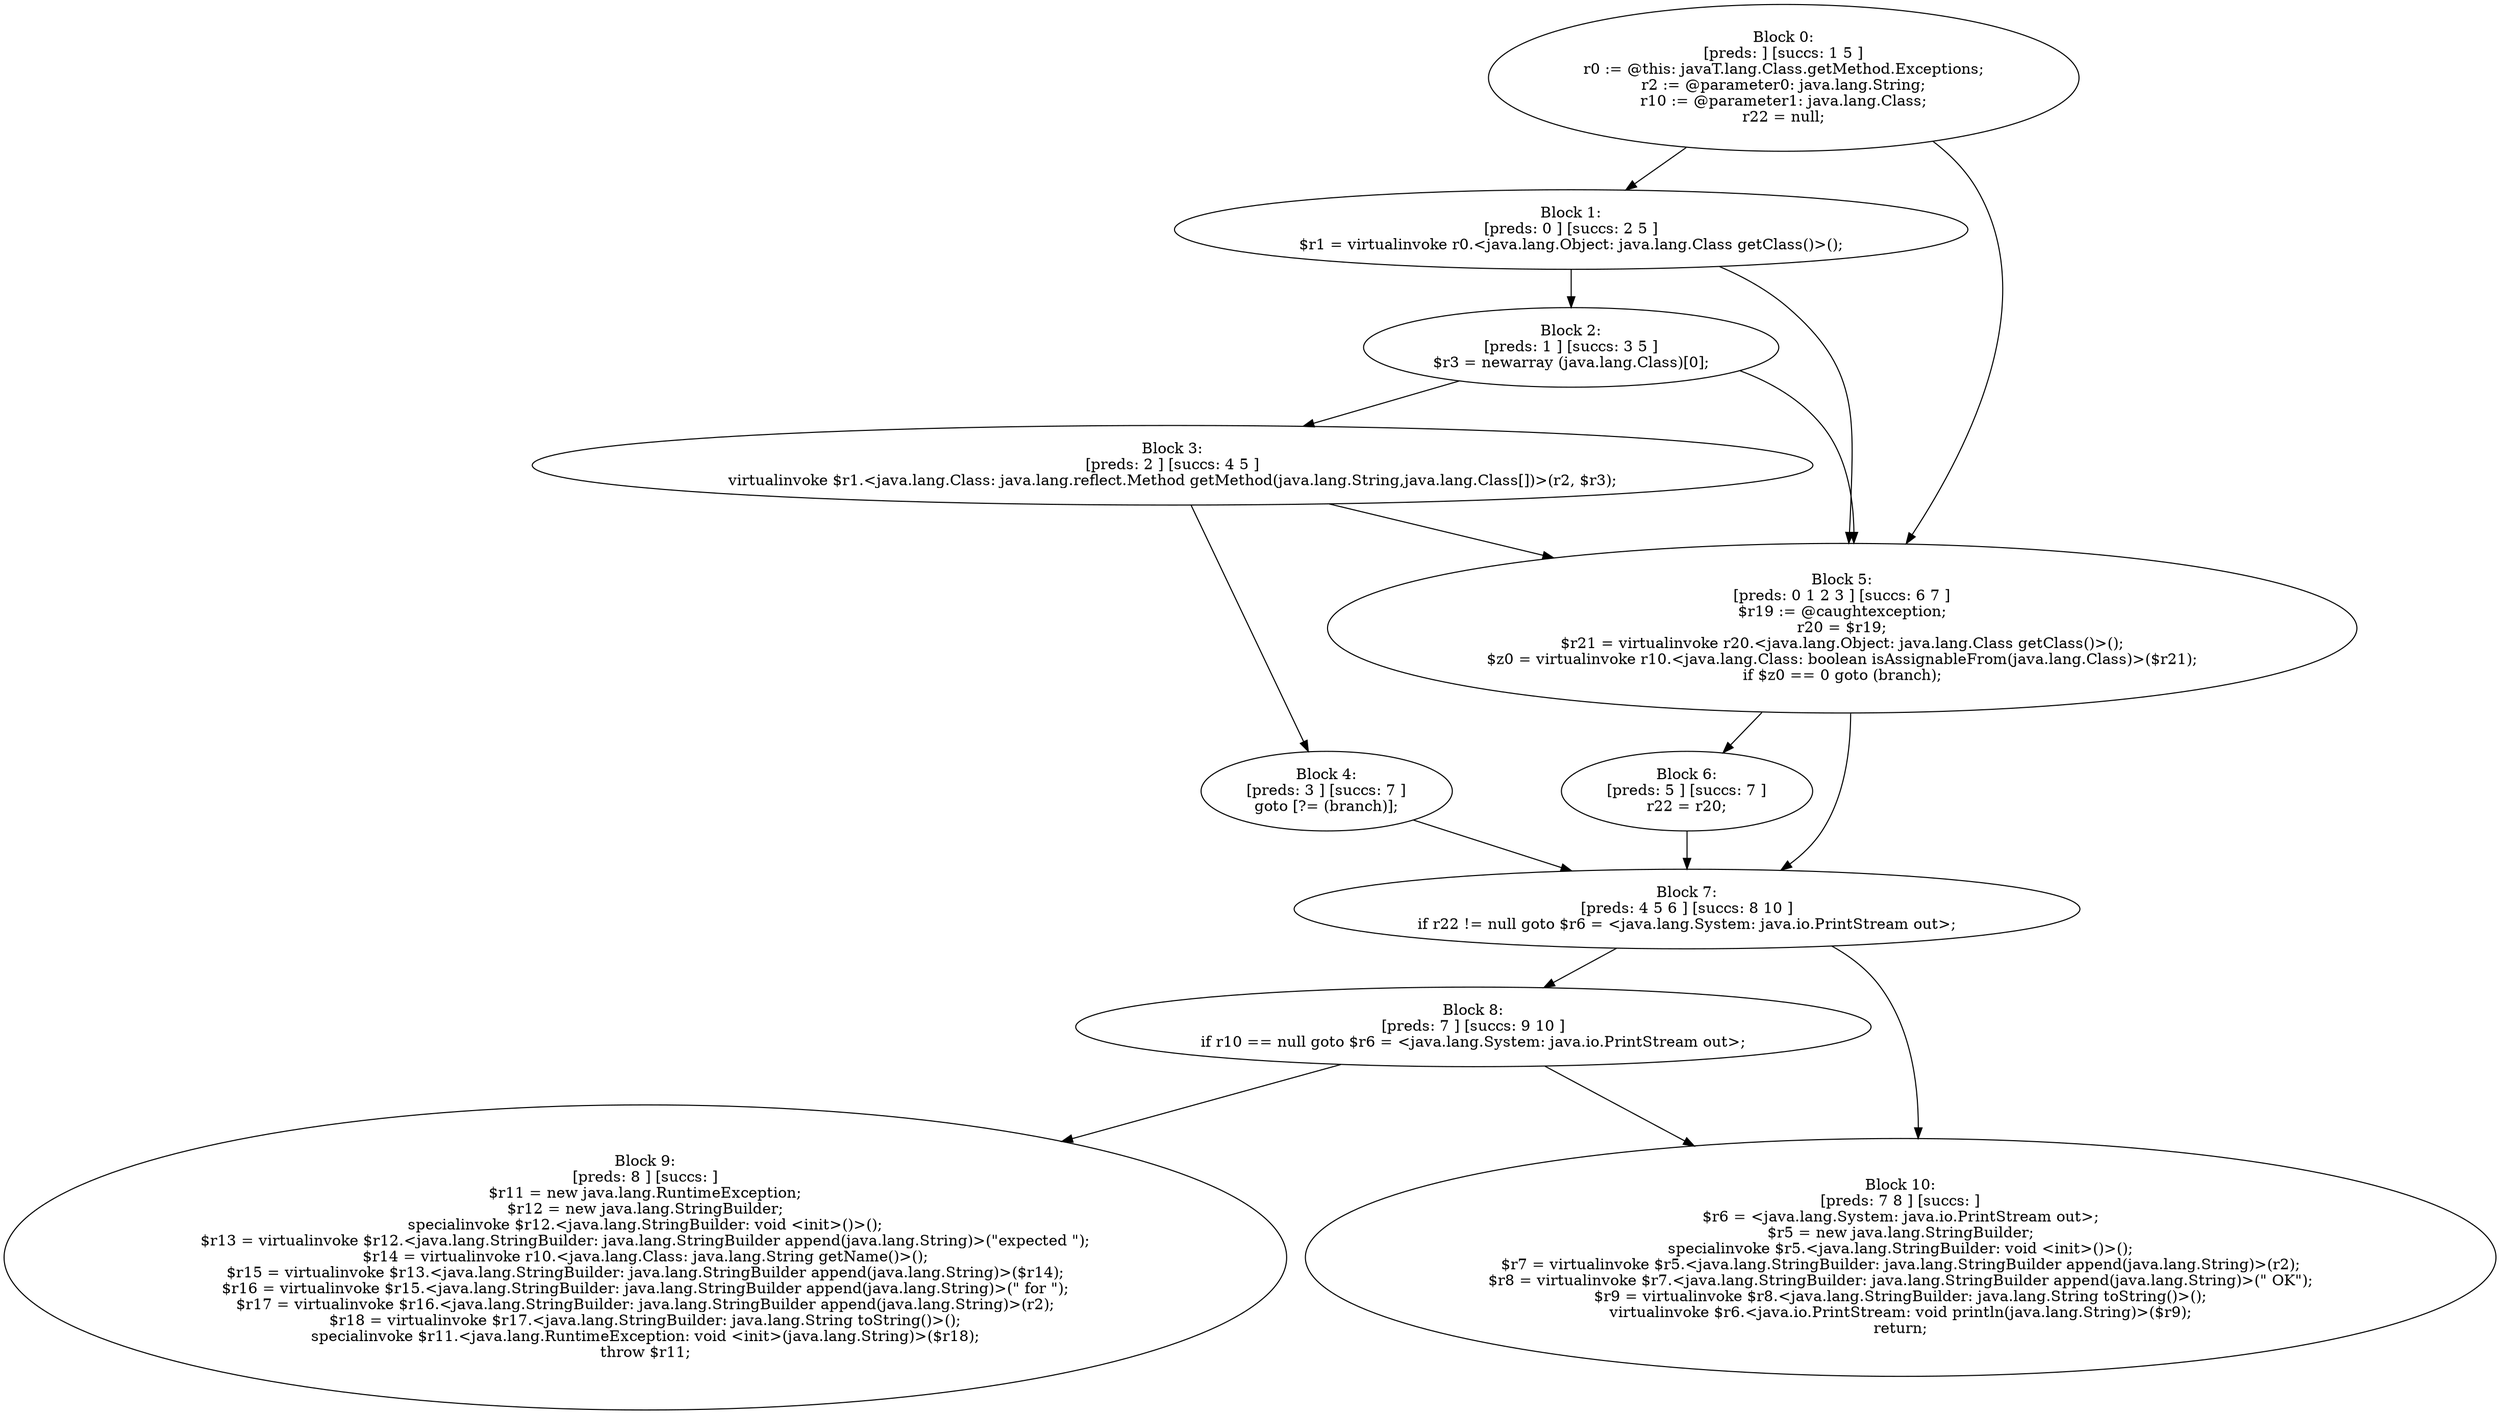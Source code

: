 digraph "unitGraph" {
    "Block 0:
[preds: ] [succs: 1 5 ]
r0 := @this: javaT.lang.Class.getMethod.Exceptions;
r2 := @parameter0: java.lang.String;
r10 := @parameter1: java.lang.Class;
r22 = null;
"
    "Block 1:
[preds: 0 ] [succs: 2 5 ]
$r1 = virtualinvoke r0.<java.lang.Object: java.lang.Class getClass()>();
"
    "Block 2:
[preds: 1 ] [succs: 3 5 ]
$r3 = newarray (java.lang.Class)[0];
"
    "Block 3:
[preds: 2 ] [succs: 4 5 ]
virtualinvoke $r1.<java.lang.Class: java.lang.reflect.Method getMethod(java.lang.String,java.lang.Class[])>(r2, $r3);
"
    "Block 4:
[preds: 3 ] [succs: 7 ]
goto [?= (branch)];
"
    "Block 5:
[preds: 0 1 2 3 ] [succs: 6 7 ]
$r19 := @caughtexception;
r20 = $r19;
$r21 = virtualinvoke r20.<java.lang.Object: java.lang.Class getClass()>();
$z0 = virtualinvoke r10.<java.lang.Class: boolean isAssignableFrom(java.lang.Class)>($r21);
if $z0 == 0 goto (branch);
"
    "Block 6:
[preds: 5 ] [succs: 7 ]
r22 = r20;
"
    "Block 7:
[preds: 4 5 6 ] [succs: 8 10 ]
if r22 != null goto $r6 = <java.lang.System: java.io.PrintStream out>;
"
    "Block 8:
[preds: 7 ] [succs: 9 10 ]
if r10 == null goto $r6 = <java.lang.System: java.io.PrintStream out>;
"
    "Block 9:
[preds: 8 ] [succs: ]
$r11 = new java.lang.RuntimeException;
$r12 = new java.lang.StringBuilder;
specialinvoke $r12.<java.lang.StringBuilder: void <init>()>();
$r13 = virtualinvoke $r12.<java.lang.StringBuilder: java.lang.StringBuilder append(java.lang.String)>(\"expected \");
$r14 = virtualinvoke r10.<java.lang.Class: java.lang.String getName()>();
$r15 = virtualinvoke $r13.<java.lang.StringBuilder: java.lang.StringBuilder append(java.lang.String)>($r14);
$r16 = virtualinvoke $r15.<java.lang.StringBuilder: java.lang.StringBuilder append(java.lang.String)>(\" for \");
$r17 = virtualinvoke $r16.<java.lang.StringBuilder: java.lang.StringBuilder append(java.lang.String)>(r2);
$r18 = virtualinvoke $r17.<java.lang.StringBuilder: java.lang.String toString()>();
specialinvoke $r11.<java.lang.RuntimeException: void <init>(java.lang.String)>($r18);
throw $r11;
"
    "Block 10:
[preds: 7 8 ] [succs: ]
$r6 = <java.lang.System: java.io.PrintStream out>;
$r5 = new java.lang.StringBuilder;
specialinvoke $r5.<java.lang.StringBuilder: void <init>()>();
$r7 = virtualinvoke $r5.<java.lang.StringBuilder: java.lang.StringBuilder append(java.lang.String)>(r2);
$r8 = virtualinvoke $r7.<java.lang.StringBuilder: java.lang.StringBuilder append(java.lang.String)>(\" OK\");
$r9 = virtualinvoke $r8.<java.lang.StringBuilder: java.lang.String toString()>();
virtualinvoke $r6.<java.io.PrintStream: void println(java.lang.String)>($r9);
return;
"
    "Block 0:
[preds: ] [succs: 1 5 ]
r0 := @this: javaT.lang.Class.getMethod.Exceptions;
r2 := @parameter0: java.lang.String;
r10 := @parameter1: java.lang.Class;
r22 = null;
"->"Block 1:
[preds: 0 ] [succs: 2 5 ]
$r1 = virtualinvoke r0.<java.lang.Object: java.lang.Class getClass()>();
";
    "Block 0:
[preds: ] [succs: 1 5 ]
r0 := @this: javaT.lang.Class.getMethod.Exceptions;
r2 := @parameter0: java.lang.String;
r10 := @parameter1: java.lang.Class;
r22 = null;
"->"Block 5:
[preds: 0 1 2 3 ] [succs: 6 7 ]
$r19 := @caughtexception;
r20 = $r19;
$r21 = virtualinvoke r20.<java.lang.Object: java.lang.Class getClass()>();
$z0 = virtualinvoke r10.<java.lang.Class: boolean isAssignableFrom(java.lang.Class)>($r21);
if $z0 == 0 goto (branch);
";
    "Block 1:
[preds: 0 ] [succs: 2 5 ]
$r1 = virtualinvoke r0.<java.lang.Object: java.lang.Class getClass()>();
"->"Block 2:
[preds: 1 ] [succs: 3 5 ]
$r3 = newarray (java.lang.Class)[0];
";
    "Block 1:
[preds: 0 ] [succs: 2 5 ]
$r1 = virtualinvoke r0.<java.lang.Object: java.lang.Class getClass()>();
"->"Block 5:
[preds: 0 1 2 3 ] [succs: 6 7 ]
$r19 := @caughtexception;
r20 = $r19;
$r21 = virtualinvoke r20.<java.lang.Object: java.lang.Class getClass()>();
$z0 = virtualinvoke r10.<java.lang.Class: boolean isAssignableFrom(java.lang.Class)>($r21);
if $z0 == 0 goto (branch);
";
    "Block 2:
[preds: 1 ] [succs: 3 5 ]
$r3 = newarray (java.lang.Class)[0];
"->"Block 3:
[preds: 2 ] [succs: 4 5 ]
virtualinvoke $r1.<java.lang.Class: java.lang.reflect.Method getMethod(java.lang.String,java.lang.Class[])>(r2, $r3);
";
    "Block 2:
[preds: 1 ] [succs: 3 5 ]
$r3 = newarray (java.lang.Class)[0];
"->"Block 5:
[preds: 0 1 2 3 ] [succs: 6 7 ]
$r19 := @caughtexception;
r20 = $r19;
$r21 = virtualinvoke r20.<java.lang.Object: java.lang.Class getClass()>();
$z0 = virtualinvoke r10.<java.lang.Class: boolean isAssignableFrom(java.lang.Class)>($r21);
if $z0 == 0 goto (branch);
";
    "Block 3:
[preds: 2 ] [succs: 4 5 ]
virtualinvoke $r1.<java.lang.Class: java.lang.reflect.Method getMethod(java.lang.String,java.lang.Class[])>(r2, $r3);
"->"Block 4:
[preds: 3 ] [succs: 7 ]
goto [?= (branch)];
";
    "Block 3:
[preds: 2 ] [succs: 4 5 ]
virtualinvoke $r1.<java.lang.Class: java.lang.reflect.Method getMethod(java.lang.String,java.lang.Class[])>(r2, $r3);
"->"Block 5:
[preds: 0 1 2 3 ] [succs: 6 7 ]
$r19 := @caughtexception;
r20 = $r19;
$r21 = virtualinvoke r20.<java.lang.Object: java.lang.Class getClass()>();
$z0 = virtualinvoke r10.<java.lang.Class: boolean isAssignableFrom(java.lang.Class)>($r21);
if $z0 == 0 goto (branch);
";
    "Block 4:
[preds: 3 ] [succs: 7 ]
goto [?= (branch)];
"->"Block 7:
[preds: 4 5 6 ] [succs: 8 10 ]
if r22 != null goto $r6 = <java.lang.System: java.io.PrintStream out>;
";
    "Block 5:
[preds: 0 1 2 3 ] [succs: 6 7 ]
$r19 := @caughtexception;
r20 = $r19;
$r21 = virtualinvoke r20.<java.lang.Object: java.lang.Class getClass()>();
$z0 = virtualinvoke r10.<java.lang.Class: boolean isAssignableFrom(java.lang.Class)>($r21);
if $z0 == 0 goto (branch);
"->"Block 6:
[preds: 5 ] [succs: 7 ]
r22 = r20;
";
    "Block 5:
[preds: 0 1 2 3 ] [succs: 6 7 ]
$r19 := @caughtexception;
r20 = $r19;
$r21 = virtualinvoke r20.<java.lang.Object: java.lang.Class getClass()>();
$z0 = virtualinvoke r10.<java.lang.Class: boolean isAssignableFrom(java.lang.Class)>($r21);
if $z0 == 0 goto (branch);
"->"Block 7:
[preds: 4 5 6 ] [succs: 8 10 ]
if r22 != null goto $r6 = <java.lang.System: java.io.PrintStream out>;
";
    "Block 6:
[preds: 5 ] [succs: 7 ]
r22 = r20;
"->"Block 7:
[preds: 4 5 6 ] [succs: 8 10 ]
if r22 != null goto $r6 = <java.lang.System: java.io.PrintStream out>;
";
    "Block 7:
[preds: 4 5 6 ] [succs: 8 10 ]
if r22 != null goto $r6 = <java.lang.System: java.io.PrintStream out>;
"->"Block 8:
[preds: 7 ] [succs: 9 10 ]
if r10 == null goto $r6 = <java.lang.System: java.io.PrintStream out>;
";
    "Block 7:
[preds: 4 5 6 ] [succs: 8 10 ]
if r22 != null goto $r6 = <java.lang.System: java.io.PrintStream out>;
"->"Block 10:
[preds: 7 8 ] [succs: ]
$r6 = <java.lang.System: java.io.PrintStream out>;
$r5 = new java.lang.StringBuilder;
specialinvoke $r5.<java.lang.StringBuilder: void <init>()>();
$r7 = virtualinvoke $r5.<java.lang.StringBuilder: java.lang.StringBuilder append(java.lang.String)>(r2);
$r8 = virtualinvoke $r7.<java.lang.StringBuilder: java.lang.StringBuilder append(java.lang.String)>(\" OK\");
$r9 = virtualinvoke $r8.<java.lang.StringBuilder: java.lang.String toString()>();
virtualinvoke $r6.<java.io.PrintStream: void println(java.lang.String)>($r9);
return;
";
    "Block 8:
[preds: 7 ] [succs: 9 10 ]
if r10 == null goto $r6 = <java.lang.System: java.io.PrintStream out>;
"->"Block 9:
[preds: 8 ] [succs: ]
$r11 = new java.lang.RuntimeException;
$r12 = new java.lang.StringBuilder;
specialinvoke $r12.<java.lang.StringBuilder: void <init>()>();
$r13 = virtualinvoke $r12.<java.lang.StringBuilder: java.lang.StringBuilder append(java.lang.String)>(\"expected \");
$r14 = virtualinvoke r10.<java.lang.Class: java.lang.String getName()>();
$r15 = virtualinvoke $r13.<java.lang.StringBuilder: java.lang.StringBuilder append(java.lang.String)>($r14);
$r16 = virtualinvoke $r15.<java.lang.StringBuilder: java.lang.StringBuilder append(java.lang.String)>(\" for \");
$r17 = virtualinvoke $r16.<java.lang.StringBuilder: java.lang.StringBuilder append(java.lang.String)>(r2);
$r18 = virtualinvoke $r17.<java.lang.StringBuilder: java.lang.String toString()>();
specialinvoke $r11.<java.lang.RuntimeException: void <init>(java.lang.String)>($r18);
throw $r11;
";
    "Block 8:
[preds: 7 ] [succs: 9 10 ]
if r10 == null goto $r6 = <java.lang.System: java.io.PrintStream out>;
"->"Block 10:
[preds: 7 8 ] [succs: ]
$r6 = <java.lang.System: java.io.PrintStream out>;
$r5 = new java.lang.StringBuilder;
specialinvoke $r5.<java.lang.StringBuilder: void <init>()>();
$r7 = virtualinvoke $r5.<java.lang.StringBuilder: java.lang.StringBuilder append(java.lang.String)>(r2);
$r8 = virtualinvoke $r7.<java.lang.StringBuilder: java.lang.StringBuilder append(java.lang.String)>(\" OK\");
$r9 = virtualinvoke $r8.<java.lang.StringBuilder: java.lang.String toString()>();
virtualinvoke $r6.<java.io.PrintStream: void println(java.lang.String)>($r9);
return;
";
}
